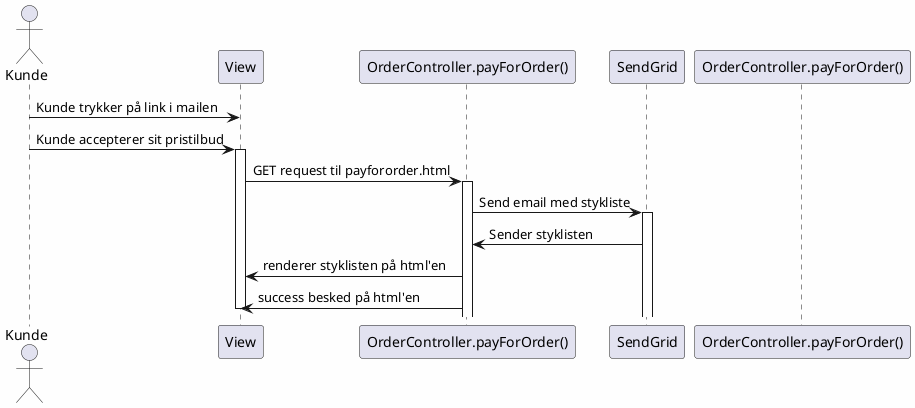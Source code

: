 @startuml
'https://plantuml.com/sequence-diagram

skinparam backgroundColor #FEFEFE

actor Kunde
participant View as V
participant "OrderController.payForOrder()" as C
participant SendGrid as SG
participant "OrderController.payForOrder()" as C2


Kunde -> V: Kunde trykker på link i mailen
Kunde -> V: Kunde accepterer sit pristilbud
activate V
V -> C: GET request til payfororder.html
activate C
C -> SG: Send email med stykliste
activate SG
SG -> C: Sender styklisten
C -> V: renderer styklisten på html'en
C -> V: success besked på html'en
deactivate V

@enduml